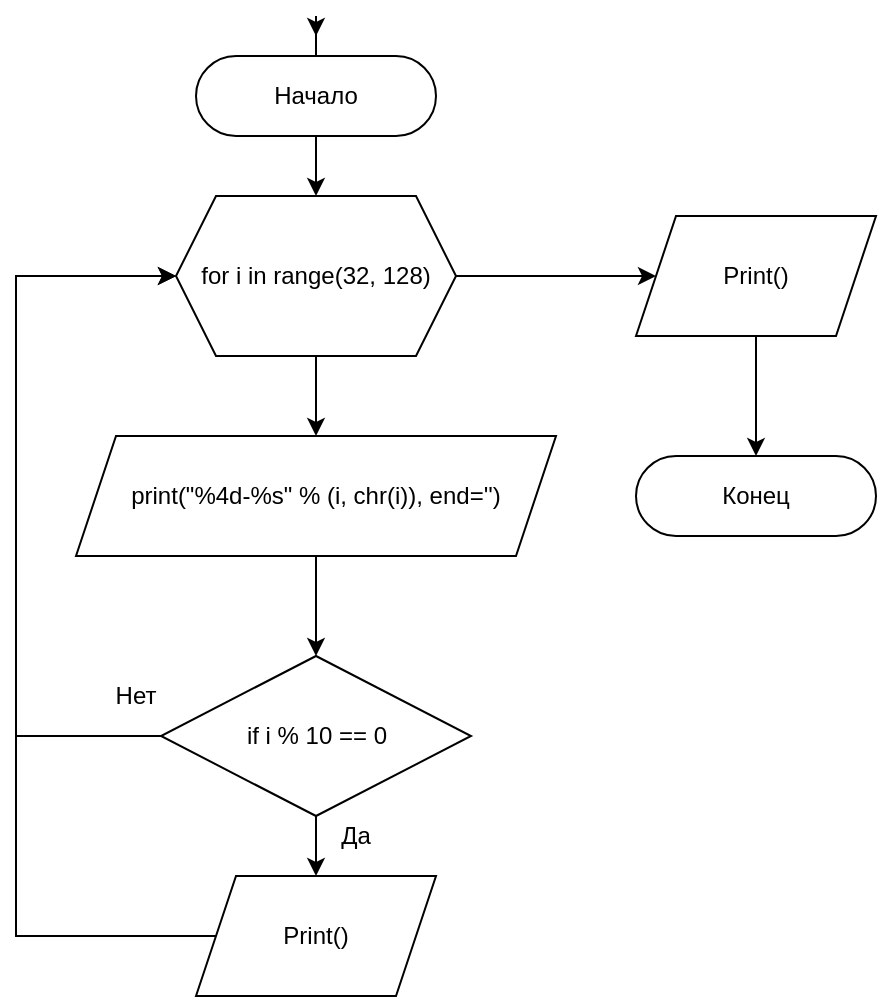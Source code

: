 <mxfile version="14.5.3" type="github"><diagram id="eDp4l1Odz6gYLcZO4-Wg" name="Page-1"><mxGraphModel dx="786" dy="463" grid="1" gridSize="10" guides="1" tooltips="1" connect="1" arrows="1" fold="1" page="1" pageScale="1" pageWidth="827" pageHeight="1169" math="0" shadow="0"><root><mxCell id="0"/><mxCell id="1" parent="0"/><mxCell id="hokq0erPRBFzUoJ3n1Pu-24" value="" style="edgeStyle=orthogonalEdgeStyle;rounded=0;orthogonalLoop=1;jettySize=auto;html=1;entryX=0.5;entryY=0;entryDx=0;entryDy=0;" edge="1" parent="1" source="hokq0erPRBFzUoJ3n1Pu-1"><mxGeometry relative="1" as="geometry"><mxPoint x="320" y="90" as="targetPoint"/></mxGeometry></mxCell><mxCell id="hokq0erPRBFzUoJ3n1Pu-41" style="edgeStyle=orthogonalEdgeStyle;rounded=0;orthogonalLoop=1;jettySize=auto;html=1;entryX=0.5;entryY=0;entryDx=0;entryDy=0;" edge="1" parent="1" source="hokq0erPRBFzUoJ3n1Pu-1" target="hokq0erPRBFzUoJ3n1Pu-36"><mxGeometry relative="1" as="geometry"/></mxCell><mxCell id="hokq0erPRBFzUoJ3n1Pu-1" value="Начало" style="rounded=1;whiteSpace=wrap;html=1;fontSize=12;glass=0;strokeWidth=1;shadow=0;arcSize=50;" vertex="1" parent="1"><mxGeometry x="260" y="100" width="120" height="40" as="geometry"/></mxCell><mxCell id="hokq0erPRBFzUoJ3n1Pu-43" value="" style="edgeStyle=orthogonalEdgeStyle;rounded=0;orthogonalLoop=1;jettySize=auto;html=1;" edge="1" parent="1" source="hokq0erPRBFzUoJ3n1Pu-25" target="hokq0erPRBFzUoJ3n1Pu-42"><mxGeometry relative="1" as="geometry"/></mxCell><mxCell id="hokq0erPRBFzUoJ3n1Pu-25" value="print(&quot;%4d-%s&quot; % (i, chr(i)), end='')" style="shape=parallelogram;perimeter=parallelogramPerimeter;whiteSpace=wrap;html=1;fixedSize=1;rounded=0;shadow=0;strokeWidth=1;glass=0;arcSize=50;" vertex="1" parent="1"><mxGeometry x="200" y="290" width="240" height="60" as="geometry"/></mxCell><mxCell id="hokq0erPRBFzUoJ3n1Pu-27" value="Конец" style="rounded=1;whiteSpace=wrap;html=1;fontSize=12;glass=0;strokeWidth=1;shadow=0;arcSize=50;" vertex="1" parent="1"><mxGeometry x="480" y="300" width="120" height="40" as="geometry"/></mxCell><mxCell id="hokq0erPRBFzUoJ3n1Pu-40" value="" style="edgeStyle=orthogonalEdgeStyle;rounded=0;orthogonalLoop=1;jettySize=auto;html=1;" edge="1" parent="1" source="hokq0erPRBFzUoJ3n1Pu-36"><mxGeometry relative="1" as="geometry"><mxPoint x="320" y="290" as="targetPoint"/></mxGeometry></mxCell><mxCell id="hokq0erPRBFzUoJ3n1Pu-48" value="" style="edgeStyle=orthogonalEdgeStyle;rounded=0;orthogonalLoop=1;jettySize=auto;html=1;" edge="1" parent="1" source="hokq0erPRBFzUoJ3n1Pu-36" target="hokq0erPRBFzUoJ3n1Pu-47"><mxGeometry relative="1" as="geometry"/></mxCell><mxCell id="hokq0erPRBFzUoJ3n1Pu-36" value="for i in range(32, 128)" style="shape=hexagon;perimeter=hexagonPerimeter2;whiteSpace=wrap;html=1;fixedSize=1;" vertex="1" parent="1"><mxGeometry x="250" y="170" width="140" height="80" as="geometry"/></mxCell><mxCell id="hokq0erPRBFzUoJ3n1Pu-45" value="" style="edgeStyle=orthogonalEdgeStyle;rounded=0;orthogonalLoop=1;jettySize=auto;html=1;" edge="1" parent="1" source="hokq0erPRBFzUoJ3n1Pu-42" target="hokq0erPRBFzUoJ3n1Pu-44"><mxGeometry relative="1" as="geometry"/></mxCell><mxCell id="hokq0erPRBFzUoJ3n1Pu-50" style="edgeStyle=orthogonalEdgeStyle;rounded=0;orthogonalLoop=1;jettySize=auto;html=1;entryX=0;entryY=0.5;entryDx=0;entryDy=0;" edge="1" parent="1" source="hokq0erPRBFzUoJ3n1Pu-42" target="hokq0erPRBFzUoJ3n1Pu-36"><mxGeometry relative="1" as="geometry"><Array as="points"><mxPoint x="170" y="440"/><mxPoint x="170" y="210"/></Array></mxGeometry></mxCell><mxCell id="hokq0erPRBFzUoJ3n1Pu-42" value="if i % 10 == 0" style="rhombus;whiteSpace=wrap;html=1;rounded=0;glass=0;" vertex="1" parent="1"><mxGeometry x="242.5" y="400" width="155" height="80" as="geometry"/></mxCell><mxCell id="hokq0erPRBFzUoJ3n1Pu-46" style="edgeStyle=orthogonalEdgeStyle;rounded=0;orthogonalLoop=1;jettySize=auto;html=1;entryX=0;entryY=0.5;entryDx=0;entryDy=0;" edge="1" parent="1" source="hokq0erPRBFzUoJ3n1Pu-44" target="hokq0erPRBFzUoJ3n1Pu-36"><mxGeometry relative="1" as="geometry"><Array as="points"><mxPoint x="170" y="540"/><mxPoint x="170" y="210"/></Array></mxGeometry></mxCell><mxCell id="hokq0erPRBFzUoJ3n1Pu-44" value="Print()" style="shape=parallelogram;perimeter=parallelogramPerimeter;whiteSpace=wrap;html=1;fixedSize=1;rounded=0;shadow=0;strokeWidth=1;glass=0;arcSize=50;" vertex="1" parent="1"><mxGeometry x="260" y="510" width="120" height="60" as="geometry"/></mxCell><mxCell id="hokq0erPRBFzUoJ3n1Pu-49" value="" style="edgeStyle=orthogonalEdgeStyle;rounded=0;orthogonalLoop=1;jettySize=auto;html=1;" edge="1" parent="1" source="hokq0erPRBFzUoJ3n1Pu-47" target="hokq0erPRBFzUoJ3n1Pu-27"><mxGeometry relative="1" as="geometry"/></mxCell><mxCell id="hokq0erPRBFzUoJ3n1Pu-47" value="Print()" style="shape=parallelogram;perimeter=parallelogramPerimeter;whiteSpace=wrap;html=1;fixedSize=1;rounded=0;shadow=0;strokeWidth=1;glass=0;arcSize=50;" vertex="1" parent="1"><mxGeometry x="480" y="180" width="120" height="60" as="geometry"/></mxCell><mxCell id="hokq0erPRBFzUoJ3n1Pu-51" value="Да" style="text;html=1;strokeColor=none;fillColor=none;align=center;verticalAlign=middle;whiteSpace=wrap;rounded=0;" vertex="1" parent="1"><mxGeometry x="320" y="480" width="40" height="20" as="geometry"/></mxCell><mxCell id="hokq0erPRBFzUoJ3n1Pu-52" value="Нет" style="text;html=1;strokeColor=none;fillColor=none;align=center;verticalAlign=middle;whiteSpace=wrap;rounded=0;" vertex="1" parent="1"><mxGeometry x="210" y="410" width="40" height="20" as="geometry"/></mxCell></root></mxGraphModel></diagram></mxfile>